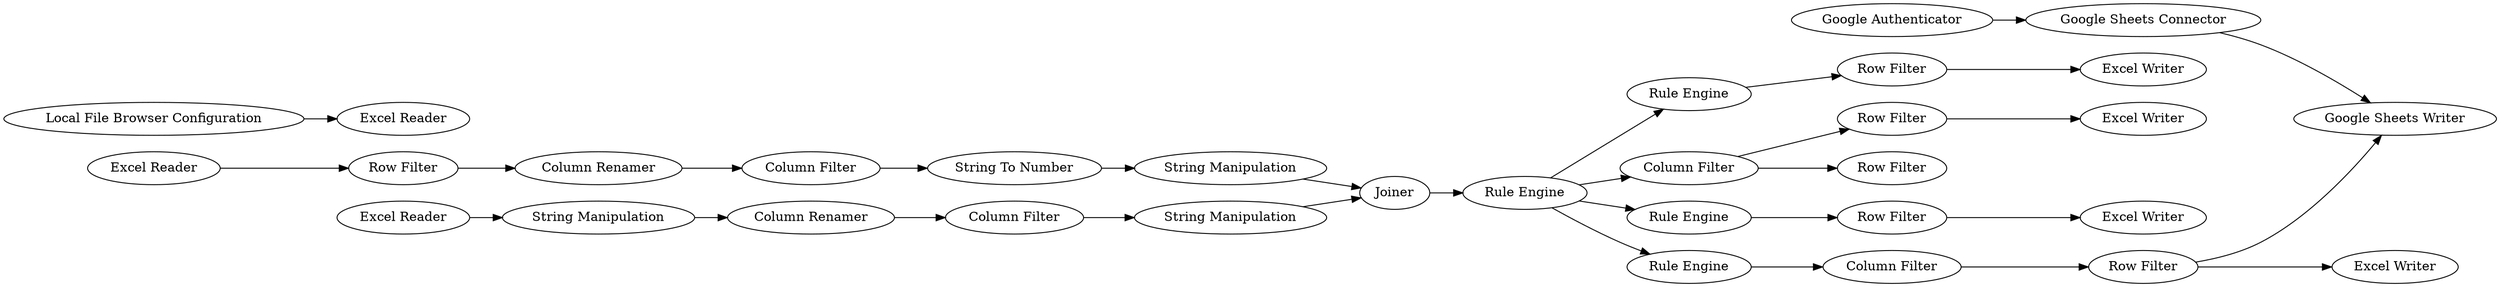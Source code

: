 digraph {
	"-1647033092081788076_26" [label="String Manipulation"]
	"-1647033092081788076_44" [label="Local File Browser Configuration"]
	"-1647033092081788076_41" [label="Google Sheets Writer"]
	"-1647033092081788076_39" [label="Excel Writer"]
	"-1647033092081788076_43" [label="Google Authenticator"]
	"-1647033092081788076_17" [label="String Manipulation"]
	"-1647033092081788076_28" [label="Row Filter"]
	"-1647033092081788076_36" [label="Row Filter"]
	"-1647033092081788076_19" [label=Joiner]
	"-1647033092081788076_13" [label="Column Renamer"]
	"-1647033092081788076_35" [label="Rule Engine"]
	"-1647033092081788076_34" [label="Row Filter"]
	"-1647033092081788076_42" [label="Google Sheets Connector"]
	"-1647033092081788076_12" [label="Column Filter"]
	"-1647033092081788076_15" [label="Excel Reader"]
	"-1647033092081788076_37" [label="Excel Writer"]
	"-1647033092081788076_32" [label="Row Filter"]
	"-1647033092081788076_16" [label="Column Filter"]
	"-1647033092081788076_21" [label="Column Renamer"]
	"-1647033092081788076_38" [label="Excel Writer"]
	"-1647033092081788076_25" [label="String Manipulation"]
	"-1647033092081788076_24" [label="Excel Reader"]
	"-1647033092081788076_20" [label="Rule Engine"]
	"-1647033092081788076_31" [label="Column Filter"]
	"-1647033092081788076_29" [label="Column Filter"]
	"-1647033092081788076_45" [label="Excel Reader"]
	"-1647033092081788076_40" [label="Excel Writer"]
	"-1647033092081788076_11" [label="Row Filter"]
	"-1647033092081788076_27" [label="Row Filter"]
	"-1647033092081788076_14" [label="String To Number"]
	"-1647033092081788076_33" [label="Rule Engine"]
	"-1647033092081788076_30" [label="Rule Engine"]
	"-1647033092081788076_17" -> "-1647033092081788076_21"
	"-1647033092081788076_42" -> "-1647033092081788076_41"
	"-1647033092081788076_24" -> "-1647033092081788076_11"
	"-1647033092081788076_20" -> "-1647033092081788076_33"
	"-1647033092081788076_31" -> "-1647033092081788076_32"
	"-1647033092081788076_11" -> "-1647033092081788076_13"
	"-1647033092081788076_26" -> "-1647033092081788076_19"
	"-1647033092081788076_33" -> "-1647033092081788076_34"
	"-1647033092081788076_30" -> "-1647033092081788076_31"
	"-1647033092081788076_44" -> "-1647033092081788076_45"
	"-1647033092081788076_28" -> "-1647033092081788076_38"
	"-1647033092081788076_35" -> "-1647033092081788076_36"
	"-1647033092081788076_19" -> "-1647033092081788076_20"
	"-1647033092081788076_32" -> "-1647033092081788076_41"
	"-1647033092081788076_14" -> "-1647033092081788076_25"
	"-1647033092081788076_32" -> "-1647033092081788076_37"
	"-1647033092081788076_13" -> "-1647033092081788076_12"
	"-1647033092081788076_25" -> "-1647033092081788076_19"
	"-1647033092081788076_36" -> "-1647033092081788076_40"
	"-1647033092081788076_29" -> "-1647033092081788076_27"
	"-1647033092081788076_43" -> "-1647033092081788076_42"
	"-1647033092081788076_20" -> "-1647033092081788076_30"
	"-1647033092081788076_16" -> "-1647033092081788076_26"
	"-1647033092081788076_12" -> "-1647033092081788076_14"
	"-1647033092081788076_21" -> "-1647033092081788076_16"
	"-1647033092081788076_20" -> "-1647033092081788076_35"
	"-1647033092081788076_34" -> "-1647033092081788076_39"
	"-1647033092081788076_20" -> "-1647033092081788076_29"
	"-1647033092081788076_29" -> "-1647033092081788076_28"
	"-1647033092081788076_15" -> "-1647033092081788076_17"
	rankdir=LR
}
